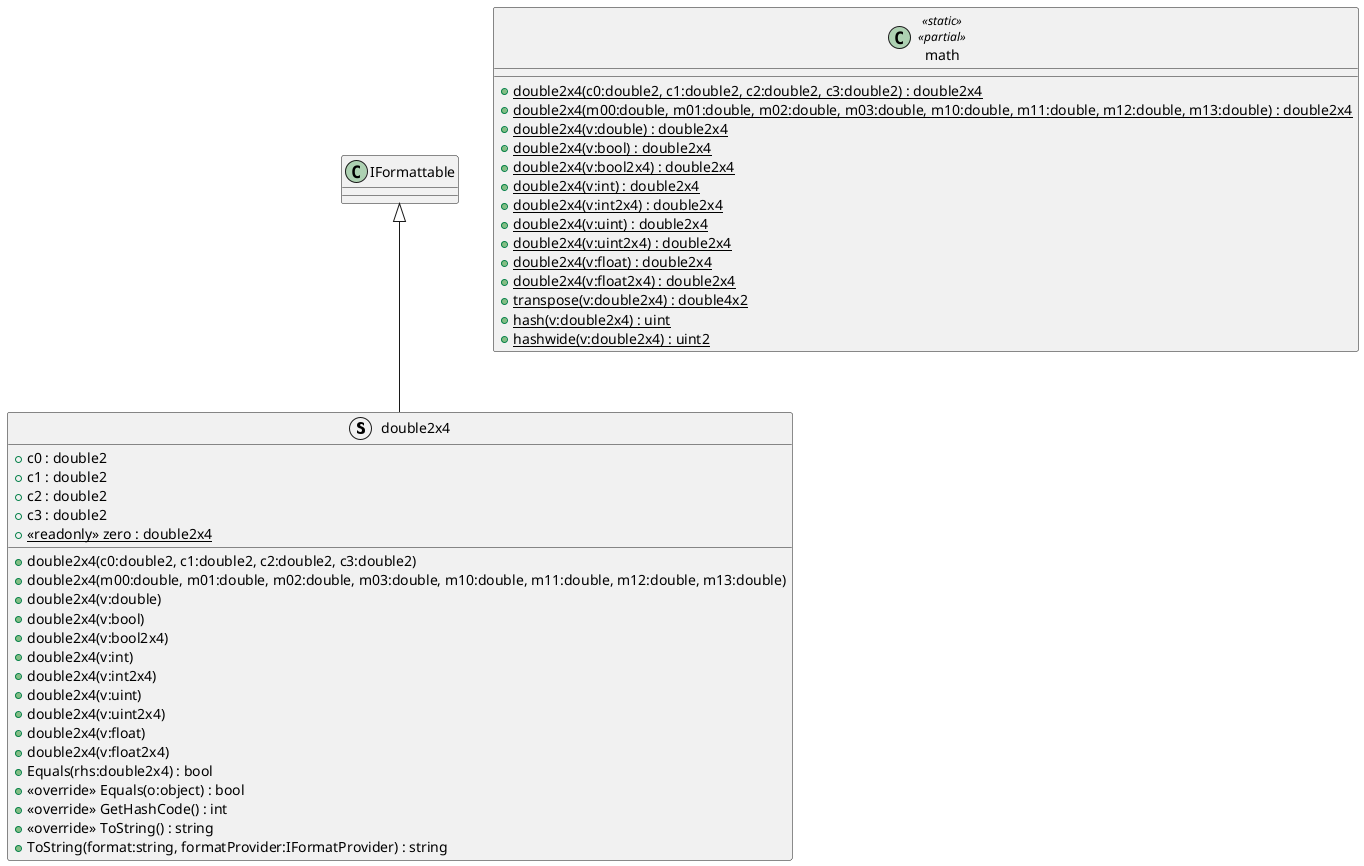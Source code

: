 @startuml
struct double2x4 {
    + c0 : double2
    + c1 : double2
    + c2 : double2
    + c3 : double2
    + {static} <<readonly>> zero : double2x4
    + double2x4(c0:double2, c1:double2, c2:double2, c3:double2)
    + double2x4(m00:double, m01:double, m02:double, m03:double, m10:double, m11:double, m12:double, m13:double)
    + double2x4(v:double)
    + double2x4(v:bool)
    + double2x4(v:bool2x4)
    + double2x4(v:int)
    + double2x4(v:int2x4)
    + double2x4(v:uint)
    + double2x4(v:uint2x4)
    + double2x4(v:float)
    + double2x4(v:float2x4)
    + Equals(rhs:double2x4) : bool
    + <<override>> Equals(o:object) : bool
    + <<override>> GetHashCode() : int
    + <<override>> ToString() : string
    + ToString(format:string, formatProvider:IFormatProvider) : string
}
class math <<static>> <<partial>> {
    + {static} double2x4(c0:double2, c1:double2, c2:double2, c3:double2) : double2x4
    + {static} double2x4(m00:double, m01:double, m02:double, m03:double, m10:double, m11:double, m12:double, m13:double) : double2x4
    + {static} double2x4(v:double) : double2x4
    + {static} double2x4(v:bool) : double2x4
    + {static} double2x4(v:bool2x4) : double2x4
    + {static} double2x4(v:int) : double2x4
    + {static} double2x4(v:int2x4) : double2x4
    + {static} double2x4(v:uint) : double2x4
    + {static} double2x4(v:uint2x4) : double2x4
    + {static} double2x4(v:float) : double2x4
    + {static} double2x4(v:float2x4) : double2x4
    + {static} transpose(v:double2x4) : double4x2
    + {static} hash(v:double2x4) : uint
    + {static} hashwide(v:double2x4) : uint2
}
IFormattable <|-- double2x4
@enduml
